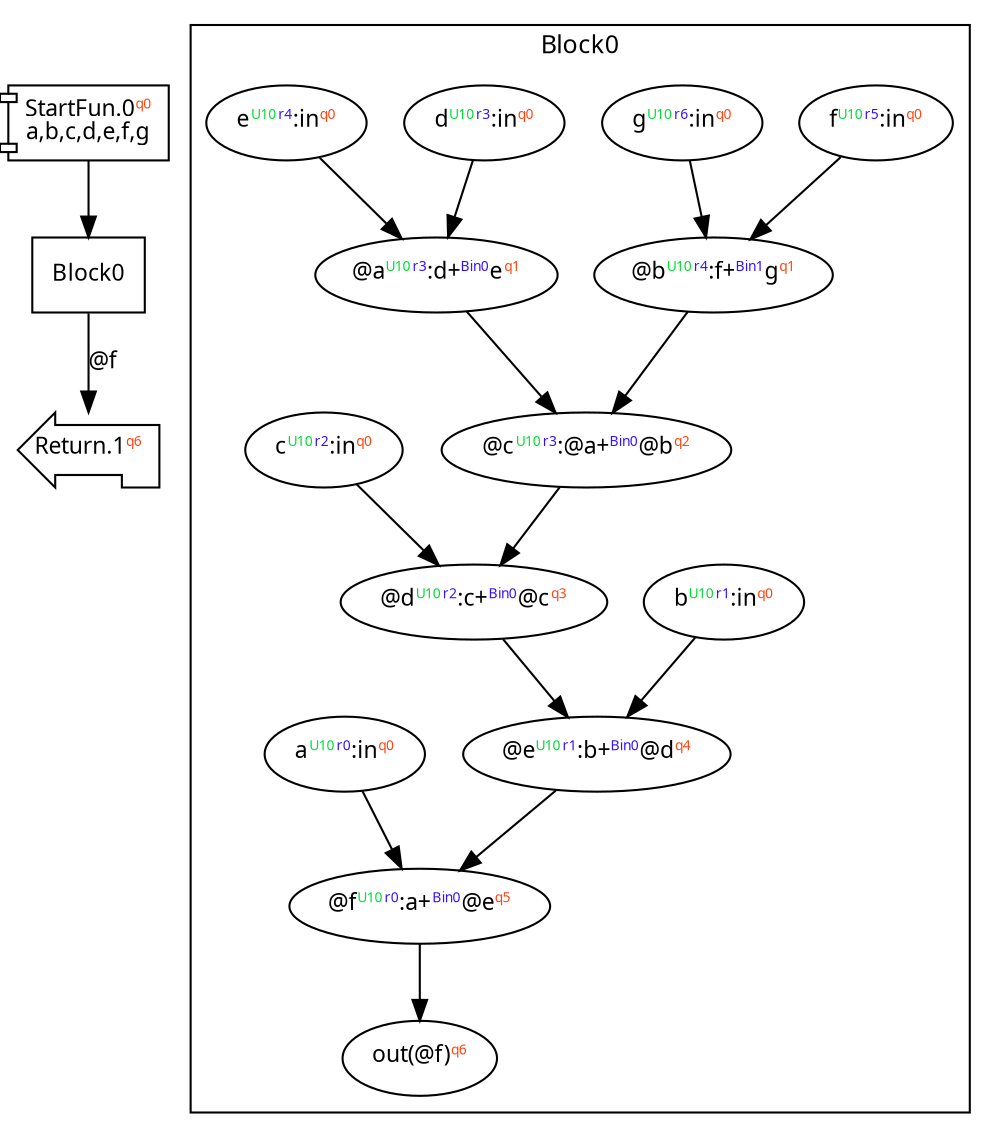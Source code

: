 digraph Program_ {
graph [fontname = "Monaco", fontsize = 12, ranksep = 0.5];
node [shape = box, fontname = "Monaco", fontsize = 11; colorscheme = pastel19];
edge [fontname = "Monaco", fontsize = 11; colorscheme = pastel19];
Jump0[label = <StartFun.0<font color="#ff4411" point-size="8"><sup>q0</sup></font><br/>a,b,c,d,e,f,g>; shape = component];
Jump0 -> Block0;
Jump1[label = <Return.1<font color="#ff4411" point-size="8"><sup>q6</sup></font>>; shape = lpromoter];
Block0 -> Jump1 [label="@f"];
Block0 [label = "Block0"];
subgraph cluster_dfg_Block0{
node [shape = oval];
label = "Block0";
ndBlock0_0 [label=<d<font color="#00dd33" point-size="8"><sup>U10</sup></font><font color="#3311ff" point-size="8"><sup>r3</sup></font>:in<font color="#ff4411" point-size="8"><sup>q0</sup></font>>];ndBlock0_1 [label=<@f<font color="#00dd33" point-size="8"><sup>U10</sup></font><font color="#3311ff" point-size="8"><sup>r0</sup></font>:a+<font color="#3311ff" point-size="8"><sup>Bin0</sup></font>@e<font color="#ff4411" point-size="8"><sup>q5</sup></font>>];ndBlock0_2 [label=<@a<font color="#00dd33" point-size="8"><sup>U10</sup></font><font color="#3311ff" point-size="8"><sup>r3</sup></font>:d+<font color="#3311ff" point-size="8"><sup>Bin0</sup></font>e<font color="#ff4411" point-size="8"><sup>q1</sup></font>>];ndBlock0_3 [label=<f<font color="#00dd33" point-size="8"><sup>U10</sup></font><font color="#3311ff" point-size="8"><sup>r5</sup></font>:in<font color="#ff4411" point-size="8"><sup>q0</sup></font>>];ndBlock0_4 [label=<g<font color="#00dd33" point-size="8"><sup>U10</sup></font><font color="#3311ff" point-size="8"><sup>r6</sup></font>:in<font color="#ff4411" point-size="8"><sup>q0</sup></font>>];ndBlock0_5 [label=<b<font color="#00dd33" point-size="8"><sup>U10</sup></font><font color="#3311ff" point-size="8"><sup>r1</sup></font>:in<font color="#ff4411" point-size="8"><sup>q0</sup></font>>];ndBlock0_6 [label=<out(@f)<font color="#ff4411" point-size="8"><sup>q6</sup></font>>];ndBlock0_7 [label=<@e<font color="#00dd33" point-size="8"><sup>U10</sup></font><font color="#3311ff" point-size="8"><sup>r1</sup></font>:b+<font color="#3311ff" point-size="8"><sup>Bin0</sup></font>@d<font color="#ff4411" point-size="8"><sup>q4</sup></font>>];ndBlock0_8 [label=<e<font color="#00dd33" point-size="8"><sup>U10</sup></font><font color="#3311ff" point-size="8"><sup>r4</sup></font>:in<font color="#ff4411" point-size="8"><sup>q0</sup></font>>];ndBlock0_9 [label=<c<font color="#00dd33" point-size="8"><sup>U10</sup></font><font color="#3311ff" point-size="8"><sup>r2</sup></font>:in<font color="#ff4411" point-size="8"><sup>q0</sup></font>>];ndBlock0_10 [label=<a<font color="#00dd33" point-size="8"><sup>U10</sup></font><font color="#3311ff" point-size="8"><sup>r0</sup></font>:in<font color="#ff4411" point-size="8"><sup>q0</sup></font>>];ndBlock0_11 [label=<@d<font color="#00dd33" point-size="8"><sup>U10</sup></font><font color="#3311ff" point-size="8"><sup>r2</sup></font>:c+<font color="#3311ff" point-size="8"><sup>Bin0</sup></font>@c<font color="#ff4411" point-size="8"><sup>q3</sup></font>>];ndBlock0_12 [label=<@b<font color="#00dd33" point-size="8"><sup>U10</sup></font><font color="#3311ff" point-size="8"><sup>r4</sup></font>:f+<font color="#3311ff" point-size="8"><sup>Bin1</sup></font>g<font color="#ff4411" point-size="8"><sup>q1</sup></font>>];ndBlock0_13 [label=<@c<font color="#00dd33" point-size="8"><sup>U10</sup></font><font color="#3311ff" point-size="8"><sup>r3</sup></font>:@a+<font color="#3311ff" point-size="8"><sup>Bin0</sup></font>@b<font color="#ff4411" point-size="8"><sup>q2</sup></font>>];ndBlock0_3 -> ndBlock0_12; ndBlock0_4 -> ndBlock0_12; ndBlock0_1 -> ndBlock0_6; ndBlock0_0 -> ndBlock0_2; ndBlock0_8 -> ndBlock0_2; ndBlock0_2 -> ndBlock0_13; ndBlock0_12 -> ndBlock0_13; ndBlock0_5 -> ndBlock0_7; ndBlock0_11 -> ndBlock0_7; ndBlock0_9 -> ndBlock0_11; ndBlock0_13 -> ndBlock0_11; ndBlock0_7 -> ndBlock0_1; ndBlock0_10 -> ndBlock0_1; }}
